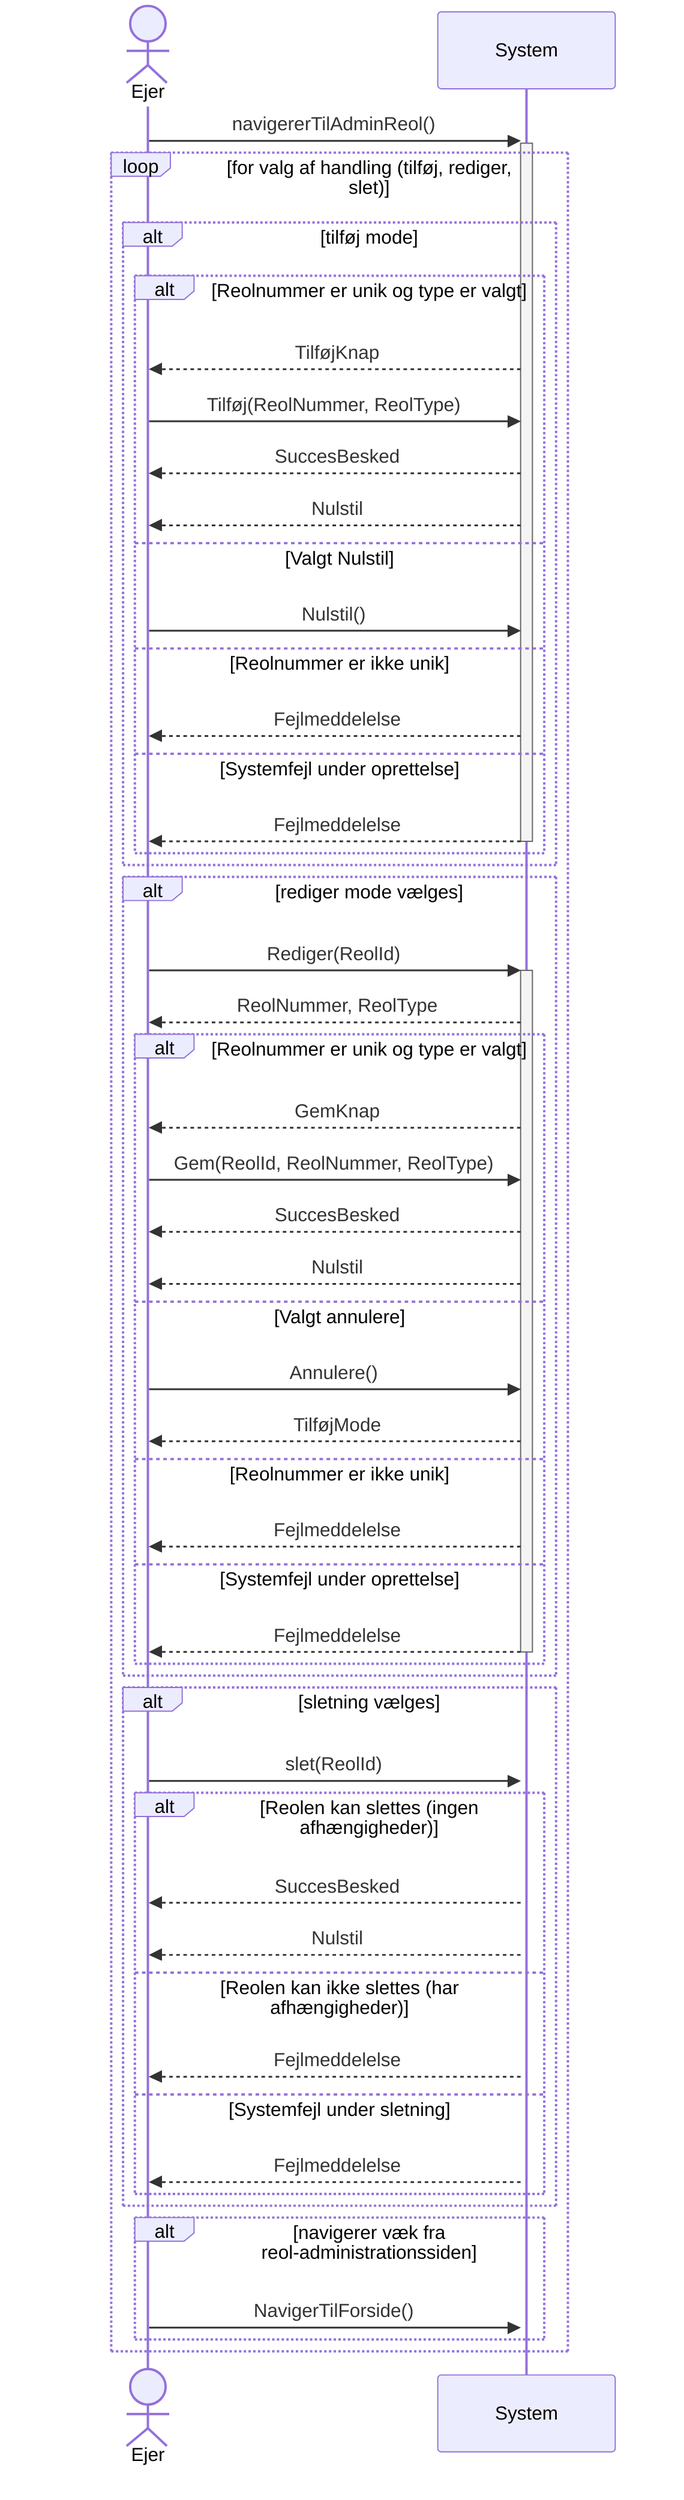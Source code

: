 ﻿sequenceDiagram
    actor Ejer
    participant System

    Ejer->>+System: navigererTilAdminReol()

    loop for valg af handling (tilføj, rediger, slet)

        alt tilføj mode

            alt Reolnummer er unik og type er valgt
                System-->>Ejer: TilføjKnap
                Ejer->>System: Tilføj(ReolNummer, ReolType)
                System-->>Ejer: SuccesBesked
                System-->>Ejer: Nulstil
            else Valgt Nulstil
                Ejer->>System: Nulstil()
            else Reolnummer er ikke unik
                System-->>Ejer: Fejlmeddelelse
            else Systemfejl under oprettelse
                System-->>-Ejer: Fejlmeddelelse
            end

        end

        alt rediger mode vælges

            Ejer->>+System: Rediger(ReolId)
            System-->>Ejer: ReolNummer, ReolType

            alt Reolnummer er unik og type er valgt
                System-->>Ejer: GemKnap
                Ejer->>System: Gem(ReolId, ReolNummer, ReolType)
                System-->>Ejer: SuccesBesked
                System-->>Ejer: Nulstil
            else Valgt annulere
                Ejer->>System: Annulere()
                System-->>Ejer: TilføjMode
            else Reolnummer er ikke unik
                System-->>Ejer: Fejlmeddelelse
            else Systemfejl under oprettelse
                System-->>-Ejer: Fejlmeddelelse
            end

        end

        alt sletning vælges
            Ejer->>+System: slet(ReolId)
            alt Reolen kan slettes (ingen afhængigheder)
                System-->>Ejer: SuccesBesked
                System-->>Ejer: Nulstil
            else Reolen kan ikke slettes (har afhængigheder)
                System-->>Ejer: Fejlmeddelelse
            else Systemfejl under sletning
                System-->>Ejer: Fejlmeddelelse
            end
        end

        alt navigerer væk fra reol-administrationssiden
            Ejer->>+System: NavigerTilForside()
        end
    end